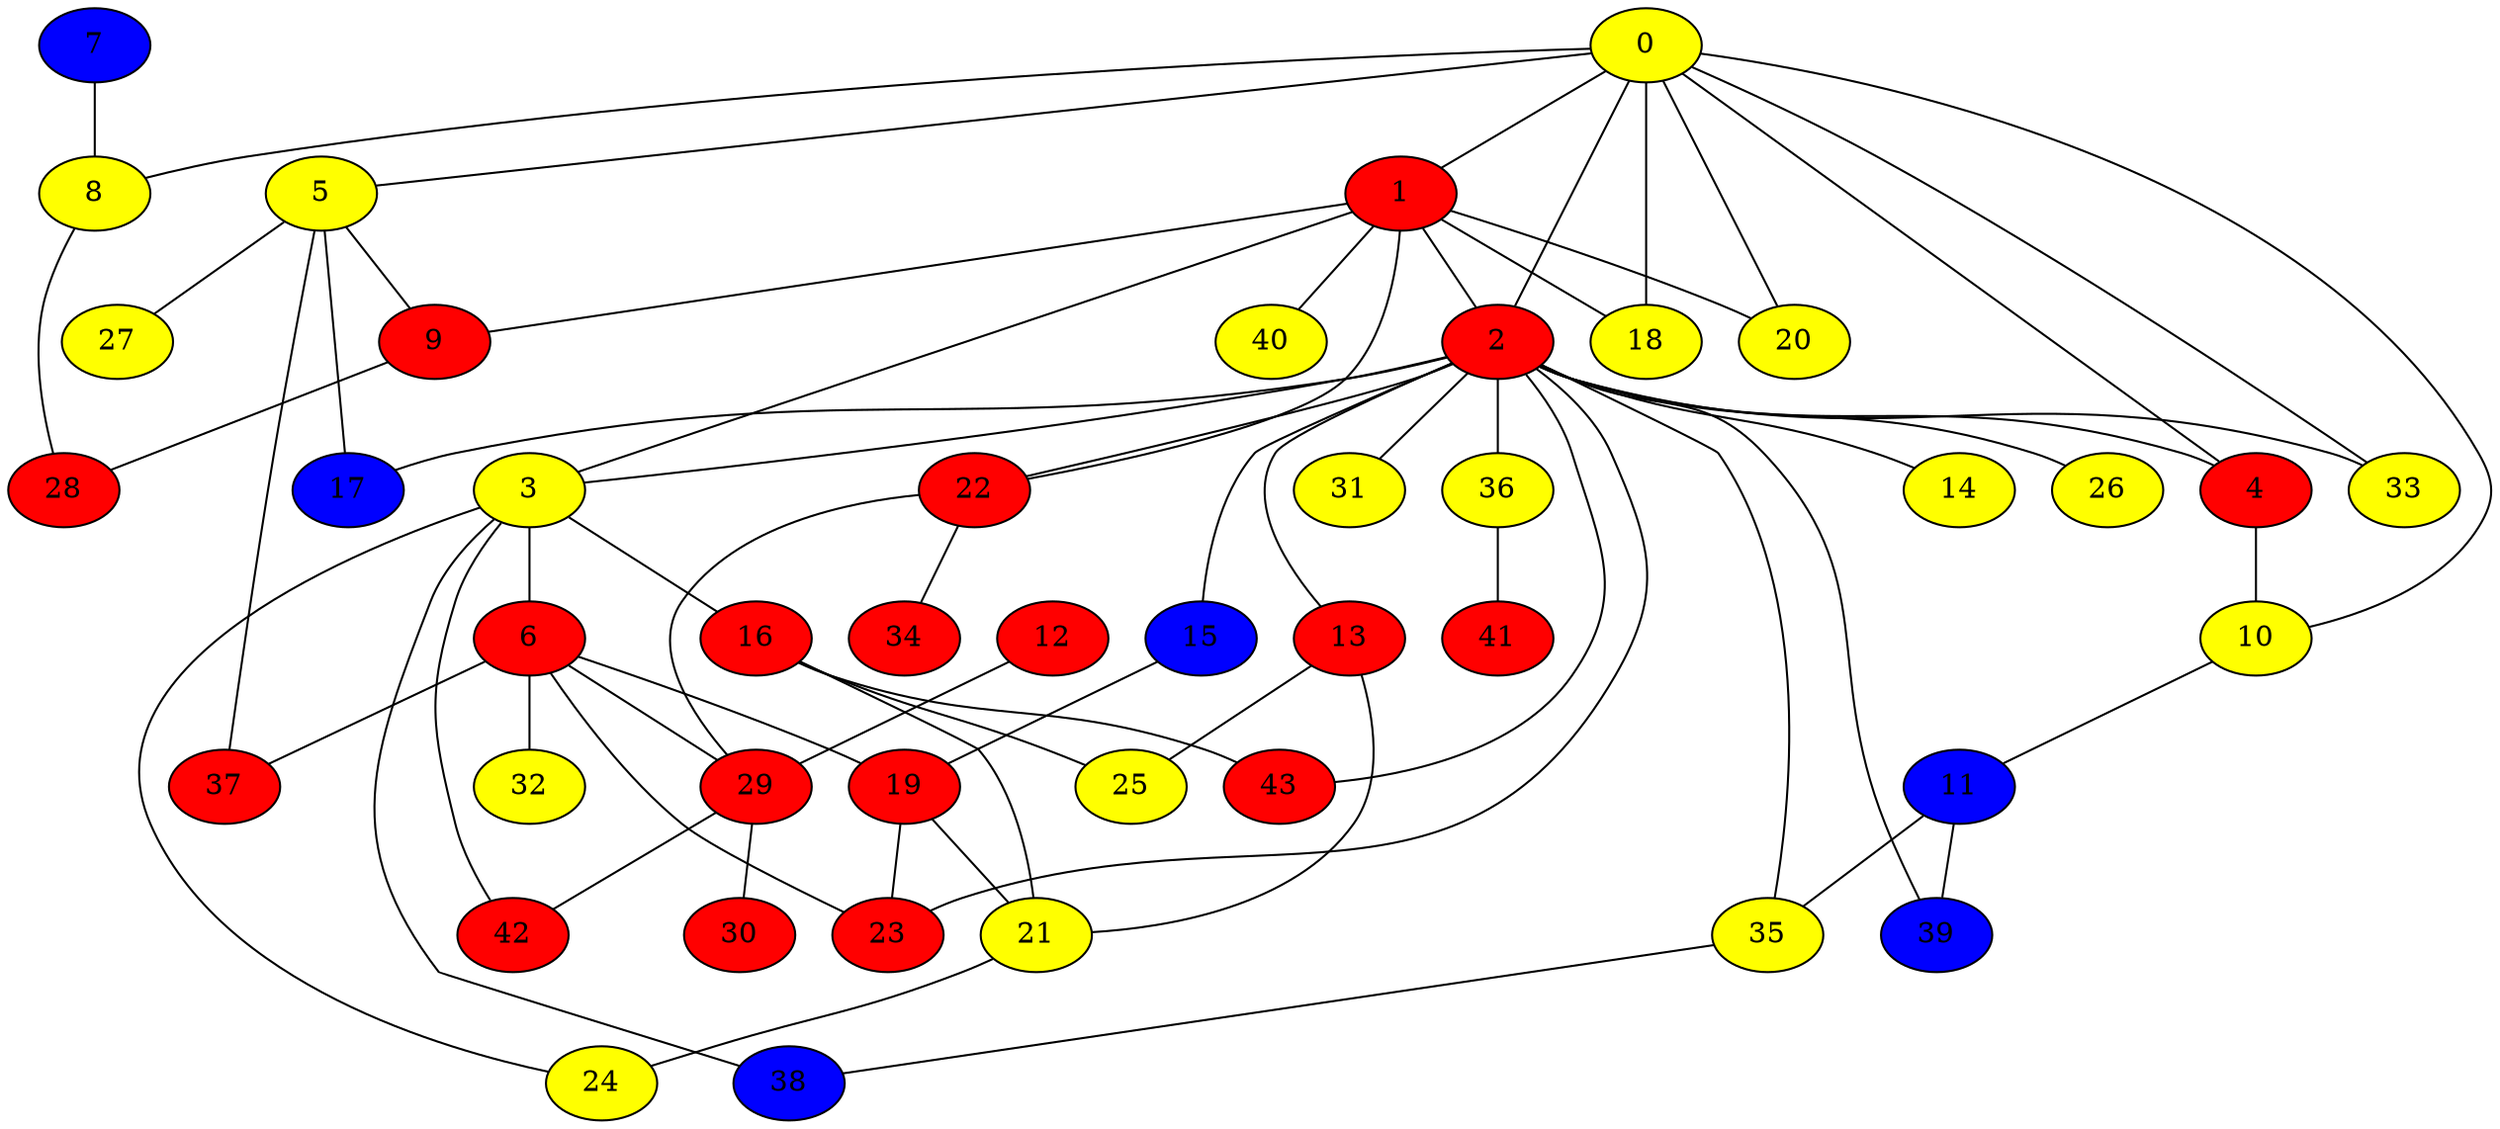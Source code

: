 graph {
0 [style = filled fillcolor = yellow];
1 [style = filled fillcolor = red];
2 [style = filled fillcolor = red];
3 [style = filled fillcolor = yellow];
4 [style = filled fillcolor = red];
5 [style = filled fillcolor = yellow];
6 [style = filled fillcolor = red];
7 [style = filled fillcolor = blue];
8 [style = filled fillcolor = yellow];
9 [style = filled fillcolor = red];
10 [style = filled fillcolor = yellow];
11 [style = filled fillcolor = blue];
12 [style = filled fillcolor = red];
13 [style = filled fillcolor = red];
14 [style = filled fillcolor = yellow];
15 [style = filled fillcolor = blue];
16 [style = filled fillcolor = red];
17 [style = filled fillcolor = blue];
18 [style = filled fillcolor = yellow];
19 [style = filled fillcolor = red];
20 [style = filled fillcolor = yellow];
21 [style = filled fillcolor = yellow];
22 [style = filled fillcolor = red];
23 [style = filled fillcolor = red];
24 [style = filled fillcolor = yellow];
25 [style = filled fillcolor = yellow];
26 [style = filled fillcolor = yellow];
27 [style = filled fillcolor = yellow];
28 [style = filled fillcolor = red];
29 [style = filled fillcolor = red];
30 [style = filled fillcolor = red];
31 [style = filled fillcolor = yellow];
32 [style = filled fillcolor = yellow];
33 [style = filled fillcolor = yellow];
34 [style = filled fillcolor = red];
35 [style = filled fillcolor = yellow];
36 [style = filled fillcolor = yellow];
37 [style = filled fillcolor = red];
38 [style = filled fillcolor = blue];
39 [style = filled fillcolor = blue];
40 [style = filled fillcolor = yellow];
41 [style = filled fillcolor = red];
42 [style = filled fillcolor = red];
43 [style = filled fillcolor = red];
0 -- 5;
0 -- 4;
0 -- 2;
0 -- 1;
0 -- 8;
0 -- 10;
0 -- 18;
0 -- 20;
0 -- 33;
1 -- 2;
1 -- 3;
1 -- 9;
1 -- 18;
1 -- 20;
1 -- 22;
1 -- 40;
2 -- 3;
2 -- 4;
2 -- 13;
2 -- 14;
2 -- 15;
2 -- 17;
2 -- 22;
2 -- 23;
2 -- 26;
2 -- 31;
2 -- 33;
2 -- 35;
2 -- 36;
2 -- 39;
2 -- 43;
3 -- 6;
3 -- 16;
3 -- 24;
3 -- 38;
3 -- 42;
4 -- 10;
5 -- 9;
5 -- 17;
5 -- 27;
5 -- 37;
6 -- 19;
6 -- 23;
6 -- 29;
6 -- 32;
6 -- 37;
7 -- 8;
8 -- 28;
9 -- 28;
10 -- 11;
11 -- 35;
11 -- 39;
12 -- 29;
13 -- 21;
13 -- 25;
15 -- 19;
16 -- 21;
16 -- 25;
16 -- 43;
19 -- 21;
19 -- 23;
21 -- 24;
22 -- 29;
22 -- 34;
29 -- 30;
29 -- 42;
35 -- 38;
36 -- 41;
}
